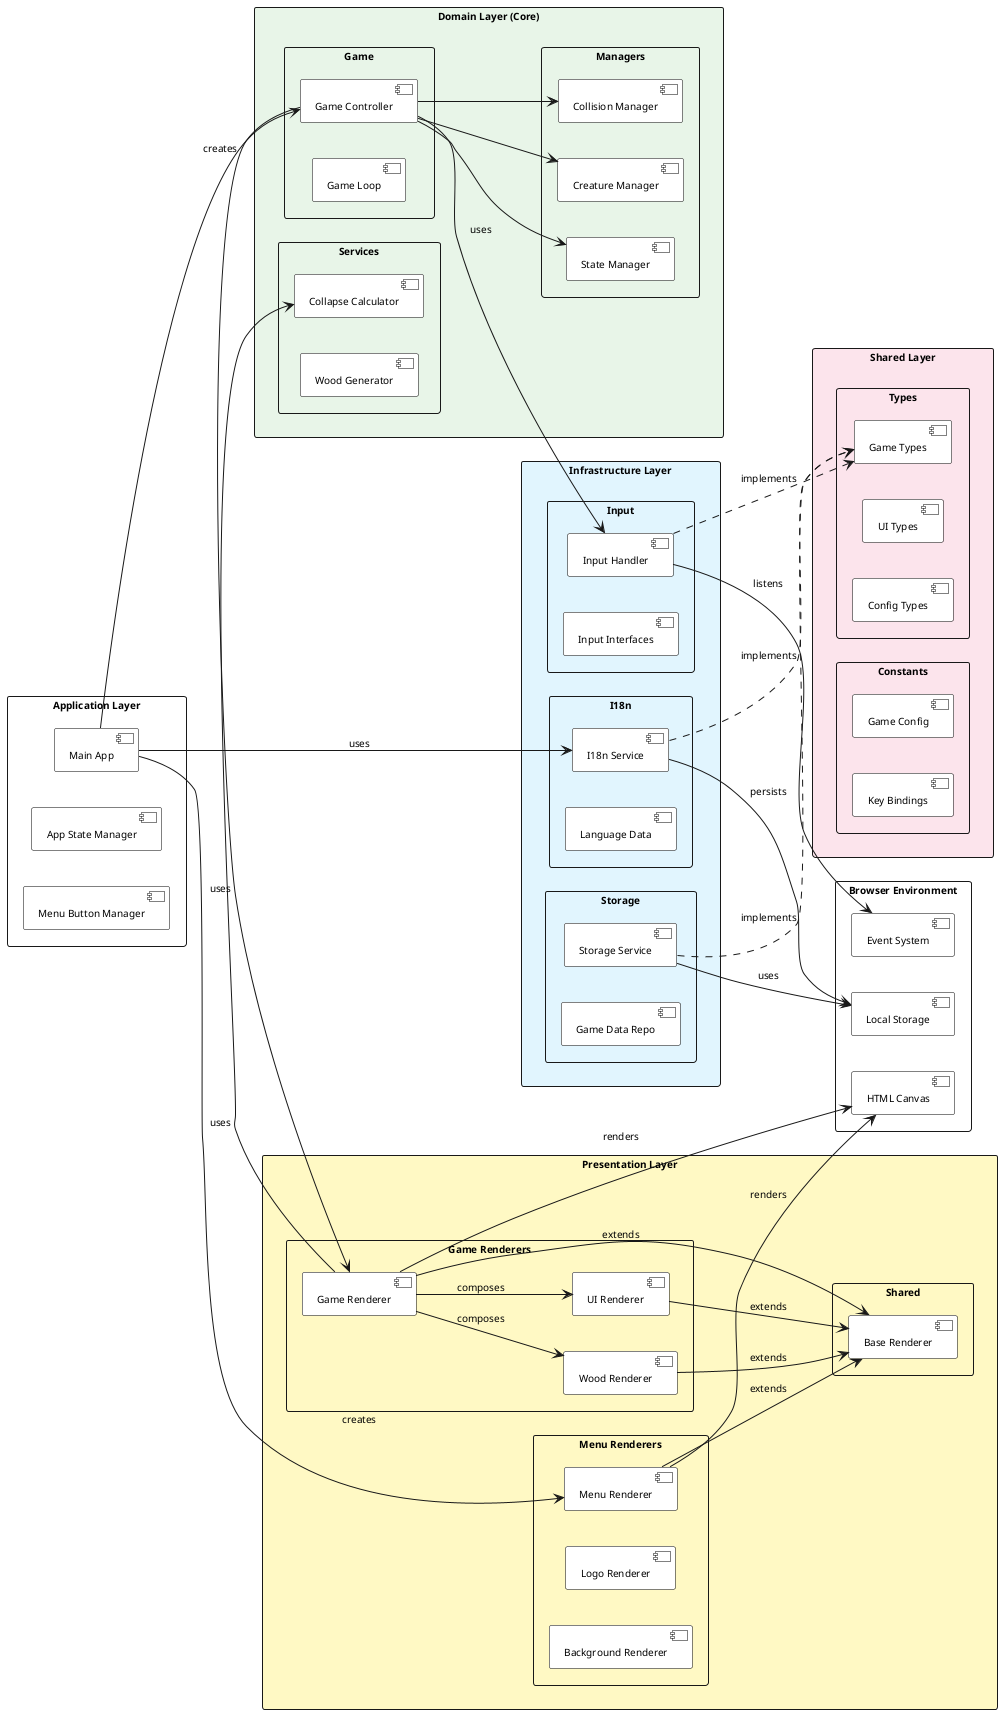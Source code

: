 @startuml Within_the_Woodpile_Clean_Architecture_Components

!define DOMAIN #E8F5E8
!define INFRASTRUCTURE #E1F5FE
!define PRESENTATION #FFF9C4
!define SHARED #FCE4EC

' Layout optimizations
skinparam packageStyle rectangle
skinparam defaultFontSize 10
skinparam componentBackgroundColor White
skinparam componentBorderColor Black
skinparam packageBackgroundColor transparent
left to right direction

package "Browser Environment" {
    [HTML Canvas]
    [Local Storage]
    [Event System]
}

package "Application Layer" {
    [Main App]
    [App State Manager]
    [Menu Button Manager]
}

package "Shared Layer" SHARED {
    package "Types" {
        [Game Types]
        [UI Types]
        [Config Types]
    }
    
    package "Constants" {
        [Game Config]
        [Key Bindings]
    }
}

package "Domain Layer (Core)" DOMAIN {
    package "Game" {
        [Game Controller]
        [Game Loop]
    }
    
    package "Managers" {
        [State Manager]
        [Creature Manager]
        [Collision Manager]
    }
    
    package "Services" {
        [Collapse Calculator]
        [Wood Generator]
    }
}

package "Infrastructure Layer" INFRASTRUCTURE {
    package "I18n" {
        [I18n Service]
        [Language Data]
    }
    
    package "Input" {
        [Input Handler]
        [Input Interfaces]
    }
    
    package "Storage" {
        [Storage Service]
        [Game Data Repo]
    }
}

package "Presentation Layer" PRESENTATION {
    package "Shared" {
        [Base Renderer]
    }
    
    package "Game Renderers" {
        [Game Renderer]
        [Wood Renderer]
        [UI Renderer]
    }
    
    package "Menu Renderers" {
        [Menu Renderer]
        [Logo Renderer]
        [Background Renderer]
    }
}

' === CLEAN ARCHITECTURE DEPENDENCIES ===

' Domain layer - no outward dependencies
[Game Controller] --> [State Manager]
[Game Controller] --> [Creature Manager]
[Game Controller] --> [Collision Manager]

' Infrastructure implements domain interfaces
[I18n Service] ..> [Game Types] : implements
[Input Handler] ..> [Game Types] : implements
[Storage Service] ..> [Game Types] : implements

' Presentation depends on domain & infrastructure
[Game Renderer] --> [Base Renderer] : extends
[Wood Renderer] --> [Base Renderer] : extends
[UI Renderer] --> [Base Renderer] : extends
[Menu Renderer] --> [Base Renderer] : extends

[Game Renderer] --> [Collapse Calculator] : uses
[Game Renderer] --> [Wood Renderer] : composes
[Game Renderer] --> [UI Renderer] : composes

' Application orchestrates all layers
[Main App] --> [Game Controller] : creates
[Main App] --> [Menu Renderer] : creates
[Main App] --> [I18n Service] : uses
[Game Controller] --> [Input Handler] : uses
[Game Controller] --> [Game Renderer] : uses

' External dependencies
[I18n Service] --> [Local Storage] : persists
[Storage Service] --> [Local Storage] : uses
[Input Handler] --> [Event System] : listens
[Game Renderer] --> [HTML Canvas] : renders
[Menu Renderer] --> [HTML Canvas] : renders

@enduml

package "Domain Layer (Core)" DOMAIN {
    package "Game Module" {
        [Game Controller] as Game
        [Game Loop] as GameLoop
        [Game Barrel Export] as GameIndex
    }
    
    package "Managers Module" {
        [Game State Manager] as StateManager
        [Creature Manager] as CreatureManager
        [Collision Manager] as CollisionManager
        [Managers Barrel Export] as ManagersIndex
    }
    
    package "Services Module" {
        [Collapse Prediction Calculator] as CollapseCalculator
        [Wood Pile Generator] as WoodGenerator
        [Services Barrel Export] as ServicesIndex
    }
    
    package "Core Barrel Export" {
        [Core Index] as CoreIndex
    }
    
    GameIndex --> Game
    GameIndex --> GameLoop
    ManagersIndex --> StateManager
    ManagersIndex --> CreatureManager
    ManagersIndex --> CollisionManager
    ServicesIndex --> CollapseCalculator
    ServicesIndex --> WoodGenerator
    CoreIndex --> GameIndex
    CoreIndex --> ManagersIndex
    CoreIndex --> ServicesIndex
}

package "Infrastructure Layer" INFRASTRUCTURE {
    package "I18n Module" {
        [I18n Service] as I18nService
        [Language Data] as LangData
        [I18n Barrel Export] as I18nIndex
    }
    
    package "Input Module" {
        [Input Handler] as InputHandler
        [Input Interfaces] as InputInterfaces
        [Input Barrel Export] as InputIndex
    }
    
    package "Storage Module" {
        [Local Storage Service] as LocalStorageService
        [Game Data Repository] as GameDataRepo
        [Storage Interfaces] as StorageInterfaces
        [Storage Barrel Export] as StorageIndex
    }
    
    package "Infrastructure Barrel Export" {
        [Infrastructure Index] as InfraIndex
    }
    
    I18nIndex --> I18nService
    I18nIndex --> LangData
    InputIndex --> InputHandler
    InputIndex --> InputInterfaces
    StorageIndex --> LocalStorageService
    StorageIndex --> GameDataRepo
    StorageIndex --> StorageInterfaces
    InfraIndex --> I18nIndex
    InfraIndex --> InputIndex
    InfraIndex --> StorageIndex
}

package "Presentation Layer" PRESENTATION {
    package "Shared Renderers" {
        [Base Renderer] as BaseRenderer
        [Shared Barrel Export] as SharedIndex
    }
    
    package "Game Renderers" {
        [Game Renderer] as GameRenderer
        [Wood Piece Renderer] as WoodRenderer
        [UI Renderer] as UIRenderer
        [Game Renderers Barrel Export] as GameRenderersIndex
    }
    
    package "Menu Renderers" {
        [Menu Renderer] as MenuRenderer
        [Logo Renderer] as LogoRenderer
        [Background Renderer] as BackgroundRenderer
        [Menu Renderers Barrel Export] as MenuRenderersIndex
    }
    
    package "Presentation Barrel Export" {
        [Renderers Index] as RenderersIndex
        [Presentation Index] as PresentationIndex
    }
    
    SharedIndex --> BaseRenderer
    GameRenderersIndex --> GameRenderer
    GameRenderersIndex --> WoodRenderer
    GameRenderersIndex --> UIRenderer
    MenuRenderersIndex --> MenuRenderer
    MenuRenderersIndex --> LogoRenderer
    MenuRenderersIndex --> BackgroundRenderer
    RenderersIndex --> SharedIndex
    RenderersIndex --> GameRenderersIndex
    RenderersIndex --> MenuRenderersIndex
    PresentationIndex --> RenderersIndex
}

package "Application Layer" {
    [App State Manager] as AppStateManager
    [Main Application] as MainApp
    [Menu Button Manager] as MenuButtonManager
    [Particle System] as ParticleSystem
}

' === CLEAN ARCHITECTURE DEPENDENCIES ===

' Domain layer has NO dependencies on outer layers
Game --> StateManager : uses
Game --> CreatureManager : uses
Game --> CollisionManager : uses
StateManager --> GameTypes : depends on
CreatureManager --> GameTypes : depends on
CollapseCalculator --> GameTypes : depends on
WoodGenerator --> GameTypes : depends on

' Infrastructure layer depends on Domain interfaces
I18nService --> GameTypes : implements contracts
InputHandler --> GameTypes : implements contracts
LocalStorageService --> StorageInterfaces : implements
GameDataRepo --> StorageInterfaces : implements

' Presentation layer depends on Domain and Infrastructure
GameRenderer --> BaseRenderer : extends
WoodRenderer --> BaseRenderer : extends
UIRenderer --> BaseRenderer : extends
MenuRenderer --> BaseRenderer : extends
LogoRenderer --> BaseRenderer : extends
BackgroundRenderer --> BaseRenderer : extends

GameRenderer --> CollapseCalculator : uses
GameRenderer --> WoodRenderer : composes
GameRenderer --> UIRenderer : composes
MenuRenderer --> LogoRenderer : composes
MenuRenderer --> BackgroundRenderer : composes

' Application layer orchestrates all layers
MainApp --> Game : creates
MainApp --> MenuRenderer : creates
MainApp --> AppStateManager : uses
MainApp --> I18nService : uses
Game --> InputHandler : uses
Game --> GameRenderer : uses

' Browser environment integration
I18nService --> Storage : persists language
LocalStorageService --> Storage : uses
InputHandler --> Events : listens to
GameRenderer --> Canvas : renders to
MenuRenderer --> Canvas : renders to

' External dependencies (only Infrastructure touches these)
LangData --> WebAPIs : loads via fetch
LocalStorageService --> Storage : uses browser localStorage

@enduml

Generator --> Types : uses types
Generator --> Config : uses config
Generator --> Physics : applies physics

Renderer --> Canvas : draws to
Renderer --> I18n : gets translations
Renderer --> Types : uses types

I18n --> Lang : loads from
I18n --> Storage : saves preferences
I18n --> DOM : updates elements

UI --> DOM : manages
UI --> CSS : applies styles

Events --> Canvas : listens to
Events --> DOM : listens to

' External interfaces
Canvas ..> Events : mouse/touch events
Storage ..> I18n : language persistence
Lang ..> I18n : translation data

@enduml
